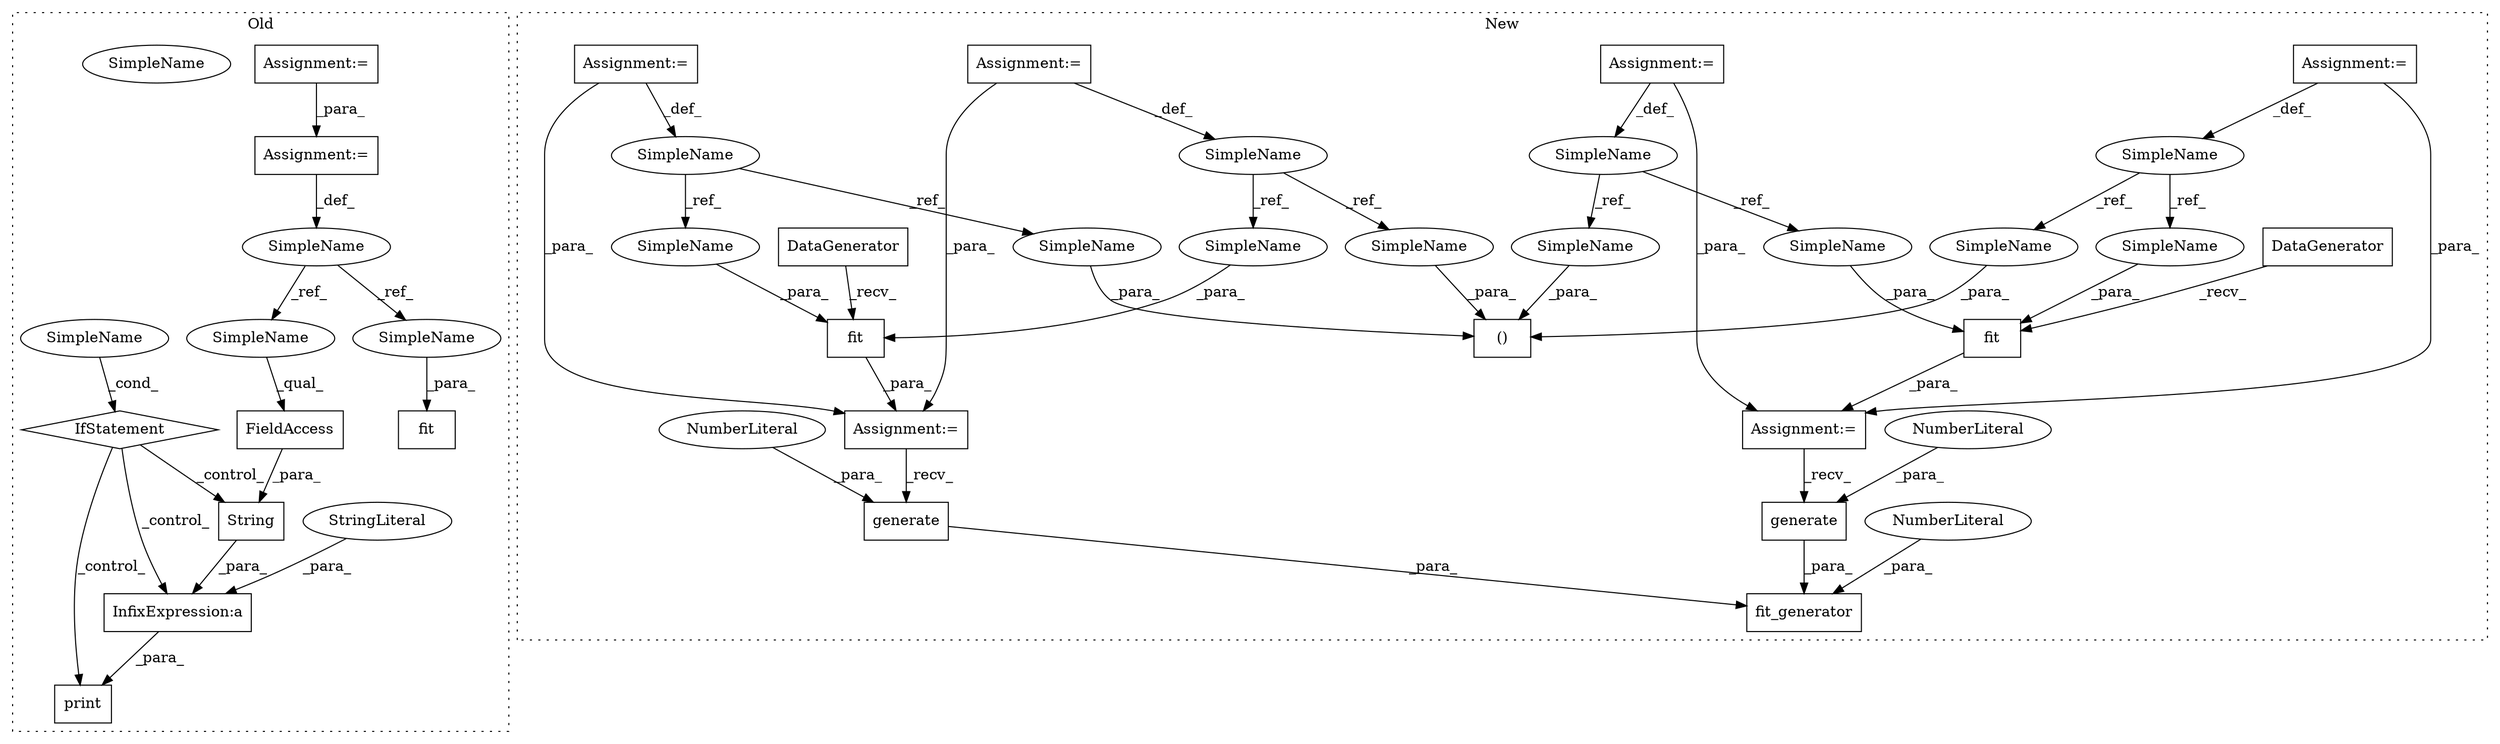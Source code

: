 digraph G {
subgraph cluster0 {
1 [label="print" a="32" s="1585,1648" l="6,1" shape="box"];
3 [label="InfixExpression:a" a="27" s="1621" l="3" shape="box"];
5 [label="Assignment:=" a="7" s="1277" l="1" shape="box"];
6 [label="Assignment:=" a="7" s="1332" l="1" shape="box"];
8 [label="SimpleName" a="42" s="1568" l="7" shape="ellipse"];
13 [label="String" a="32" s="1624,1647" l="7,1" shape="box"];
17 [label="StringLiteral" a="45" s="1591" l="30" shape="ellipse"];
18 [label="fit" a="32" s="1802,1840" l="4,1" shape="box"];
19 [label="SimpleName" a="42" s="1322" l="10" shape="ellipse"];
20 [label="FieldAccess" a="22" s="1631" l="16" shape="box"];
22 [label="IfStatement" a="25" s="1564,1575" l="4,2" shape="diamond"];
33 [label="SimpleName" a="42" s="1568" l="7" shape="ellipse"];
34 [label="SimpleName" a="42" s="1631" l="10" shape="ellipse"];
35 [label="SimpleName" a="42" s="1806" l="10" shape="ellipse"];
label = "Old";
style="dotted";
}
subgraph cluster1 {
2 [label="fit_generator" a="32" s="1709,1806" l="14,1" shape="box"];
4 [label="NumberLiteral" a="34" s="1804" l="2" shape="ellipse"];
7 [label="Assignment:=" a="7" s="482" l="6" shape="box"];
9 [label="()" a="106" s="1339" l="65" shape="box"];
10 [label="SimpleName" a="42" s="279" l="7" shape="ellipse"];
11 [label="fit" a="32" s="1510,1529" l="4,1" shape="box"];
12 [label="SimpleName" a="42" s="601" l="7" shape="ellipse"];
14 [label="SimpleName" a="42" s="482" l="6" shape="ellipse"];
15 [label="fit" a="32" s="1571,1588" l="4,1" shape="box"];
16 [label="SimpleName" a="42" s="263" l="6" shape="ellipse"];
21 [label="DataGenerator" a="32" s="1545,1569" l="14,1" shape="box"];
23 [label="generate" a="32" s="1733,1762" l="9,1" shape="box"];
24 [label="NumberLiteral" a="34" s="1760" l="2" shape="ellipse"];
25 [label="DataGenerator" a="32" s="1484,1508" l="14,1" shape="box"];
26 [label="Assignment:=" a="7" s="1483" l="1" shape="box"];
27 [label="generate" a="32" s="1773,1802" l="9,1" shape="box"];
28 [label="NumberLiteral" a="34" s="1800" l="2" shape="ellipse"];
29 [label="Assignment:=" a="7" s="263" l="6" shape="box"];
30 [label="Assignment:=" a="7" s="279" l="7" shape="box"];
31 [label="Assignment:=" a="7" s="1544" l="1" shape="box"];
32 [label="Assignment:=" a="7" s="601" l="7" shape="box"];
36 [label="SimpleName" a="42" s="1522" l="7" shape="ellipse"];
37 [label="SimpleName" a="42" s="1378" l="7" shape="ellipse"];
38 [label="SimpleName" a="42" s="1582" l="6" shape="ellipse"];
39 [label="SimpleName" a="42" s="1398" l="6" shape="ellipse"];
40 [label="SimpleName" a="42" s="1514" l="7" shape="ellipse"];
41 [label="SimpleName" a="42" s="1339" l="7" shape="ellipse"];
42 [label="SimpleName" a="42" s="1359" l="6" shape="ellipse"];
43 [label="SimpleName" a="42" s="1575" l="6" shape="ellipse"];
label = "New";
style="dotted";
}
3 -> 1 [label="_para_"];
4 -> 2 [label="_para_"];
5 -> 6 [label="_para_"];
6 -> 19 [label="_def_"];
7 -> 14 [label="_def_"];
7 -> 31 [label="_para_"];
10 -> 37 [label="_ref_"];
10 -> 36 [label="_ref_"];
11 -> 26 [label="_para_"];
12 -> 40 [label="_ref_"];
12 -> 41 [label="_ref_"];
13 -> 3 [label="_para_"];
14 -> 39 [label="_ref_"];
14 -> 38 [label="_ref_"];
15 -> 31 [label="_para_"];
16 -> 42 [label="_ref_"];
16 -> 43 [label="_ref_"];
17 -> 3 [label="_para_"];
19 -> 34 [label="_ref_"];
19 -> 35 [label="_ref_"];
20 -> 13 [label="_para_"];
21 -> 15 [label="_recv_"];
22 -> 1 [label="_control_"];
22 -> 3 [label="_control_"];
22 -> 13 [label="_control_"];
23 -> 2 [label="_para_"];
24 -> 23 [label="_para_"];
25 -> 11 [label="_recv_"];
26 -> 23 [label="_recv_"];
27 -> 2 [label="_para_"];
28 -> 27 [label="_para_"];
29 -> 31 [label="_para_"];
29 -> 16 [label="_def_"];
30 -> 26 [label="_para_"];
30 -> 10 [label="_def_"];
31 -> 27 [label="_recv_"];
32 -> 26 [label="_para_"];
32 -> 12 [label="_def_"];
33 -> 22 [label="_cond_"];
34 -> 20 [label="_qual_"];
35 -> 18 [label="_para_"];
36 -> 11 [label="_para_"];
37 -> 9 [label="_para_"];
38 -> 15 [label="_para_"];
39 -> 9 [label="_para_"];
40 -> 11 [label="_para_"];
41 -> 9 [label="_para_"];
42 -> 9 [label="_para_"];
43 -> 15 [label="_para_"];
}